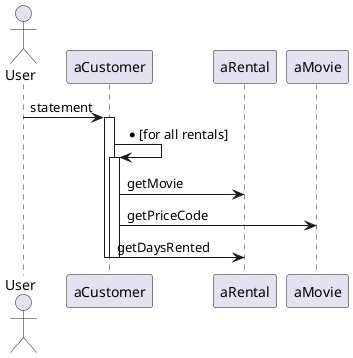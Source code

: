 @startuml
actor User
User -> aCustomer: statement
activate aCustomer
aCustomer -> aCustomer: *[for all rentals]
activate aCustomer
aCustomer -> aRental : getMovie
aCustomer -> aMovie : getPriceCode
aCustomer -> aRental : getDaysRented
deactivate aCustomer

deactivate aCustomer




@enduml